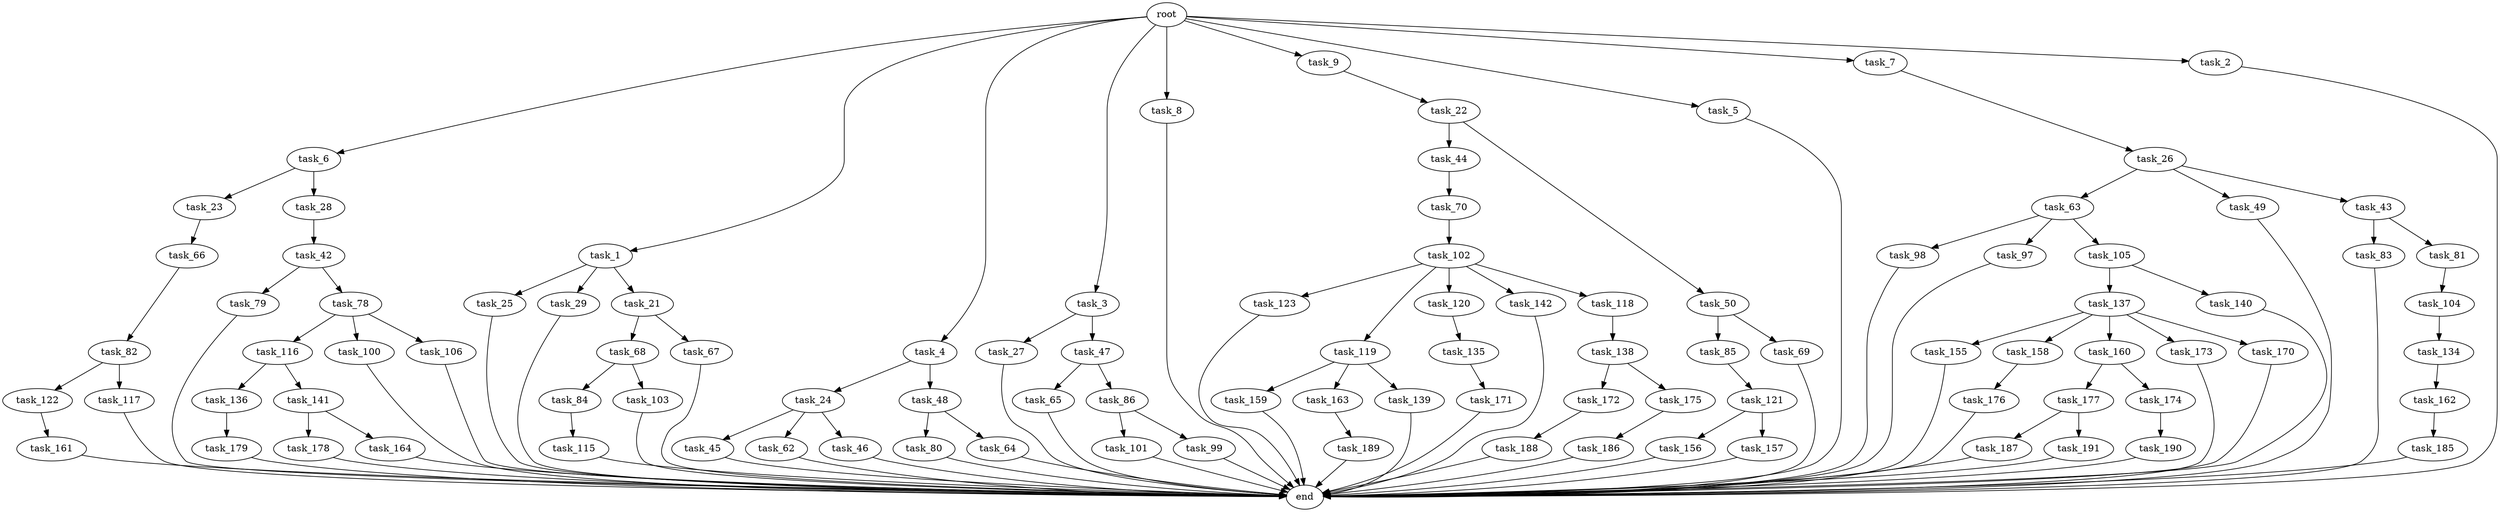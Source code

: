 digraph G {
  task_134 [size="77309411.328000"];
  task_6 [size="1.024000"];
  task_115 [size="549755813.888000"];
  task_136 [size="695784701.952000"];
  task_45 [size="858993459.200000"];
  task_187 [size="549755813.888000"];
  task_123 [size="549755813.888000"];
  task_66 [size="137438953.472000"];
  task_1 [size="1.024000"];
  task_82 [size="858993459.200000"];
  task_159 [size="34359738.368000"];
  task_68 [size="549755813.888000"];
  task_119 [size="549755813.888000"];
  task_190 [size="309237645.312000"];
  task_65 [size="214748364.800000"];
  task_83 [size="137438953.472000"];
  root [size="0.000000"];
  task_63 [size="858993459.200000"];
  task_176 [size="549755813.888000"];
  task_179 [size="309237645.312000"];
  task_4 [size="1.024000"];
  task_3 [size="1.024000"];
  task_98 [size="214748364.800000"];
  task_62 [size="858993459.200000"];
  task_189 [size="549755813.888000"];
  task_84 [size="549755813.888000"];
  task_101 [size="549755813.888000"];
  task_97 [size="214748364.800000"];
  task_178 [size="137438953.472000"];
  task_8 [size="1.024000"];
  task_120 [size="549755813.888000"];
  task_9 [size="1.024000"];
  task_27 [size="695784701.952000"];
  task_177 [size="309237645.312000"];
  task_116 [size="214748364.800000"];
  task_5 [size="1.024000"];
  task_80 [size="858993459.200000"];
  task_24 [size="858993459.200000"];
  task_49 [size="858993459.200000"];
  task_161 [size="34359738.368000"];
  task_23 [size="420906795.008000"];
  task_44 [size="34359738.368000"];
  task_172 [size="695784701.952000"];
  task_100 [size="214748364.800000"];
  task_7 [size="1.024000"];
  task_188 [size="420906795.008000"];
  task_99 [size="549755813.888000"];
  task_25 [size="214748364.800000"];
  task_86 [size="214748364.800000"];
  task_186 [size="420906795.008000"];
  task_28 [size="420906795.008000"];
  task_142 [size="549755813.888000"];
  task_155 [size="77309411.328000"];
  task_22 [size="858993459.200000"];
  task_137 [size="549755813.888000"];
  task_121 [size="34359738.368000"];
  task_175 [size="695784701.952000"];
  task_141 [size="695784701.952000"];
  task_162 [size="549755813.888000"];
  task_26 [size="695784701.952000"];
  task_2 [size="1.024000"];
  task_106 [size="214748364.800000"];
  task_105 [size="214748364.800000"];
  task_118 [size="549755813.888000"];
  task_42 [size="77309411.328000"];
  task_81 [size="137438953.472000"];
  task_79 [size="77309411.328000"];
  task_50 [size="34359738.368000"];
  task_122 [size="858993459.200000"];
  task_43 [size="858993459.200000"];
  task_104 [size="77309411.328000"];
  task_158 [size="77309411.328000"];
  task_160 [size="77309411.328000"];
  task_174 [size="309237645.312000"];
  task_103 [size="549755813.888000"];
  task_78 [size="77309411.328000"];
  task_70 [size="549755813.888000"];
  task_156 [size="549755813.888000"];
  task_67 [size="549755813.888000"];
  task_48 [size="858993459.200000"];
  task_173 [size="77309411.328000"];
  task_164 [size="137438953.472000"];
  task_135 [size="549755813.888000"];
  task_191 [size="549755813.888000"];
  task_85 [size="214748364.800000"];
  task_185 [size="309237645.312000"];
  task_163 [size="34359738.368000"];
  task_29 [size="214748364.800000"];
  task_64 [size="858993459.200000"];
  task_102 [size="695784701.952000"];
  task_139 [size="34359738.368000"];
  task_117 [size="858993459.200000"];
  task_47 [size="695784701.952000"];
  task_69 [size="214748364.800000"];
  task_140 [size="549755813.888000"];
  end [size="0.000000"];
  task_46 [size="858993459.200000"];
  task_170 [size="77309411.328000"];
  task_157 [size="549755813.888000"];
  task_138 [size="858993459.200000"];
  task_171 [size="420906795.008000"];
  task_21 [size="214748364.800000"];

  task_134 -> task_162 [size="536870912.000000"];
  task_6 -> task_23 [size="411041792.000000"];
  task_6 -> task_28 [size="411041792.000000"];
  task_115 -> end [size="1.000000"];
  task_136 -> task_179 [size="301989888.000000"];
  task_45 -> end [size="1.000000"];
  task_187 -> end [size="1.000000"];
  task_123 -> end [size="1.000000"];
  task_66 -> task_82 [size="838860800.000000"];
  task_1 -> task_29 [size="209715200.000000"];
  task_1 -> task_21 [size="209715200.000000"];
  task_1 -> task_25 [size="209715200.000000"];
  task_82 -> task_122 [size="838860800.000000"];
  task_82 -> task_117 [size="838860800.000000"];
  task_159 -> end [size="1.000000"];
  task_68 -> task_84 [size="536870912.000000"];
  task_68 -> task_103 [size="536870912.000000"];
  task_119 -> task_139 [size="33554432.000000"];
  task_119 -> task_163 [size="33554432.000000"];
  task_119 -> task_159 [size="33554432.000000"];
  task_190 -> end [size="1.000000"];
  task_65 -> end [size="1.000000"];
  task_83 -> end [size="1.000000"];
  root -> task_2 [size="1.000000"];
  root -> task_6 [size="1.000000"];
  root -> task_7 [size="1.000000"];
  root -> task_4 [size="1.000000"];
  root -> task_3 [size="1.000000"];
  root -> task_5 [size="1.000000"];
  root -> task_1 [size="1.000000"];
  root -> task_8 [size="1.000000"];
  root -> task_9 [size="1.000000"];
  task_63 -> task_98 [size="209715200.000000"];
  task_63 -> task_97 [size="209715200.000000"];
  task_63 -> task_105 [size="209715200.000000"];
  task_176 -> end [size="1.000000"];
  task_179 -> end [size="1.000000"];
  task_4 -> task_48 [size="838860800.000000"];
  task_4 -> task_24 [size="838860800.000000"];
  task_3 -> task_27 [size="679477248.000000"];
  task_3 -> task_47 [size="679477248.000000"];
  task_98 -> end [size="1.000000"];
  task_62 -> end [size="1.000000"];
  task_189 -> end [size="1.000000"];
  task_84 -> task_115 [size="536870912.000000"];
  task_101 -> end [size="1.000000"];
  task_97 -> end [size="1.000000"];
  task_178 -> end [size="1.000000"];
  task_8 -> end [size="1.000000"];
  task_120 -> task_135 [size="536870912.000000"];
  task_9 -> task_22 [size="838860800.000000"];
  task_27 -> end [size="1.000000"];
  task_177 -> task_187 [size="536870912.000000"];
  task_177 -> task_191 [size="536870912.000000"];
  task_116 -> task_136 [size="679477248.000000"];
  task_116 -> task_141 [size="679477248.000000"];
  task_5 -> end [size="1.000000"];
  task_80 -> end [size="1.000000"];
  task_24 -> task_62 [size="838860800.000000"];
  task_24 -> task_46 [size="838860800.000000"];
  task_24 -> task_45 [size="838860800.000000"];
  task_49 -> end [size="1.000000"];
  task_161 -> end [size="1.000000"];
  task_23 -> task_66 [size="134217728.000000"];
  task_44 -> task_70 [size="536870912.000000"];
  task_172 -> task_188 [size="411041792.000000"];
  task_100 -> end [size="1.000000"];
  task_7 -> task_26 [size="679477248.000000"];
  task_188 -> end [size="1.000000"];
  task_99 -> end [size="1.000000"];
  task_25 -> end [size="1.000000"];
  task_86 -> task_99 [size="536870912.000000"];
  task_86 -> task_101 [size="536870912.000000"];
  task_186 -> end [size="1.000000"];
  task_28 -> task_42 [size="75497472.000000"];
  task_142 -> end [size="1.000000"];
  task_155 -> end [size="1.000000"];
  task_22 -> task_50 [size="33554432.000000"];
  task_22 -> task_44 [size="33554432.000000"];
  task_137 -> task_170 [size="75497472.000000"];
  task_137 -> task_173 [size="75497472.000000"];
  task_137 -> task_155 [size="75497472.000000"];
  task_137 -> task_160 [size="75497472.000000"];
  task_137 -> task_158 [size="75497472.000000"];
  task_121 -> task_156 [size="536870912.000000"];
  task_121 -> task_157 [size="536870912.000000"];
  task_175 -> task_186 [size="411041792.000000"];
  task_141 -> task_178 [size="134217728.000000"];
  task_141 -> task_164 [size="134217728.000000"];
  task_162 -> task_185 [size="301989888.000000"];
  task_26 -> task_63 [size="838860800.000000"];
  task_26 -> task_43 [size="838860800.000000"];
  task_26 -> task_49 [size="838860800.000000"];
  task_2 -> end [size="1.000000"];
  task_106 -> end [size="1.000000"];
  task_105 -> task_137 [size="536870912.000000"];
  task_105 -> task_140 [size="536870912.000000"];
  task_118 -> task_138 [size="838860800.000000"];
  task_42 -> task_79 [size="75497472.000000"];
  task_42 -> task_78 [size="75497472.000000"];
  task_81 -> task_104 [size="75497472.000000"];
  task_79 -> end [size="1.000000"];
  task_50 -> task_85 [size="209715200.000000"];
  task_50 -> task_69 [size="209715200.000000"];
  task_122 -> task_161 [size="33554432.000000"];
  task_43 -> task_81 [size="134217728.000000"];
  task_43 -> task_83 [size="134217728.000000"];
  task_104 -> task_134 [size="75497472.000000"];
  task_158 -> task_176 [size="536870912.000000"];
  task_160 -> task_174 [size="301989888.000000"];
  task_160 -> task_177 [size="301989888.000000"];
  task_174 -> task_190 [size="301989888.000000"];
  task_103 -> end [size="1.000000"];
  task_78 -> task_100 [size="209715200.000000"];
  task_78 -> task_106 [size="209715200.000000"];
  task_78 -> task_116 [size="209715200.000000"];
  task_70 -> task_102 [size="679477248.000000"];
  task_156 -> end [size="1.000000"];
  task_67 -> end [size="1.000000"];
  task_48 -> task_80 [size="838860800.000000"];
  task_48 -> task_64 [size="838860800.000000"];
  task_173 -> end [size="1.000000"];
  task_164 -> end [size="1.000000"];
  task_135 -> task_171 [size="411041792.000000"];
  task_191 -> end [size="1.000000"];
  task_85 -> task_121 [size="33554432.000000"];
  task_185 -> end [size="1.000000"];
  task_163 -> task_189 [size="536870912.000000"];
  task_29 -> end [size="1.000000"];
  task_64 -> end [size="1.000000"];
  task_102 -> task_142 [size="536870912.000000"];
  task_102 -> task_119 [size="536870912.000000"];
  task_102 -> task_120 [size="536870912.000000"];
  task_102 -> task_123 [size="536870912.000000"];
  task_102 -> task_118 [size="536870912.000000"];
  task_139 -> end [size="1.000000"];
  task_117 -> end [size="1.000000"];
  task_47 -> task_86 [size="209715200.000000"];
  task_47 -> task_65 [size="209715200.000000"];
  task_69 -> end [size="1.000000"];
  task_140 -> end [size="1.000000"];
  task_46 -> end [size="1.000000"];
  task_170 -> end [size="1.000000"];
  task_157 -> end [size="1.000000"];
  task_138 -> task_175 [size="679477248.000000"];
  task_138 -> task_172 [size="679477248.000000"];
  task_171 -> end [size="1.000000"];
  task_21 -> task_67 [size="536870912.000000"];
  task_21 -> task_68 [size="536870912.000000"];
}
